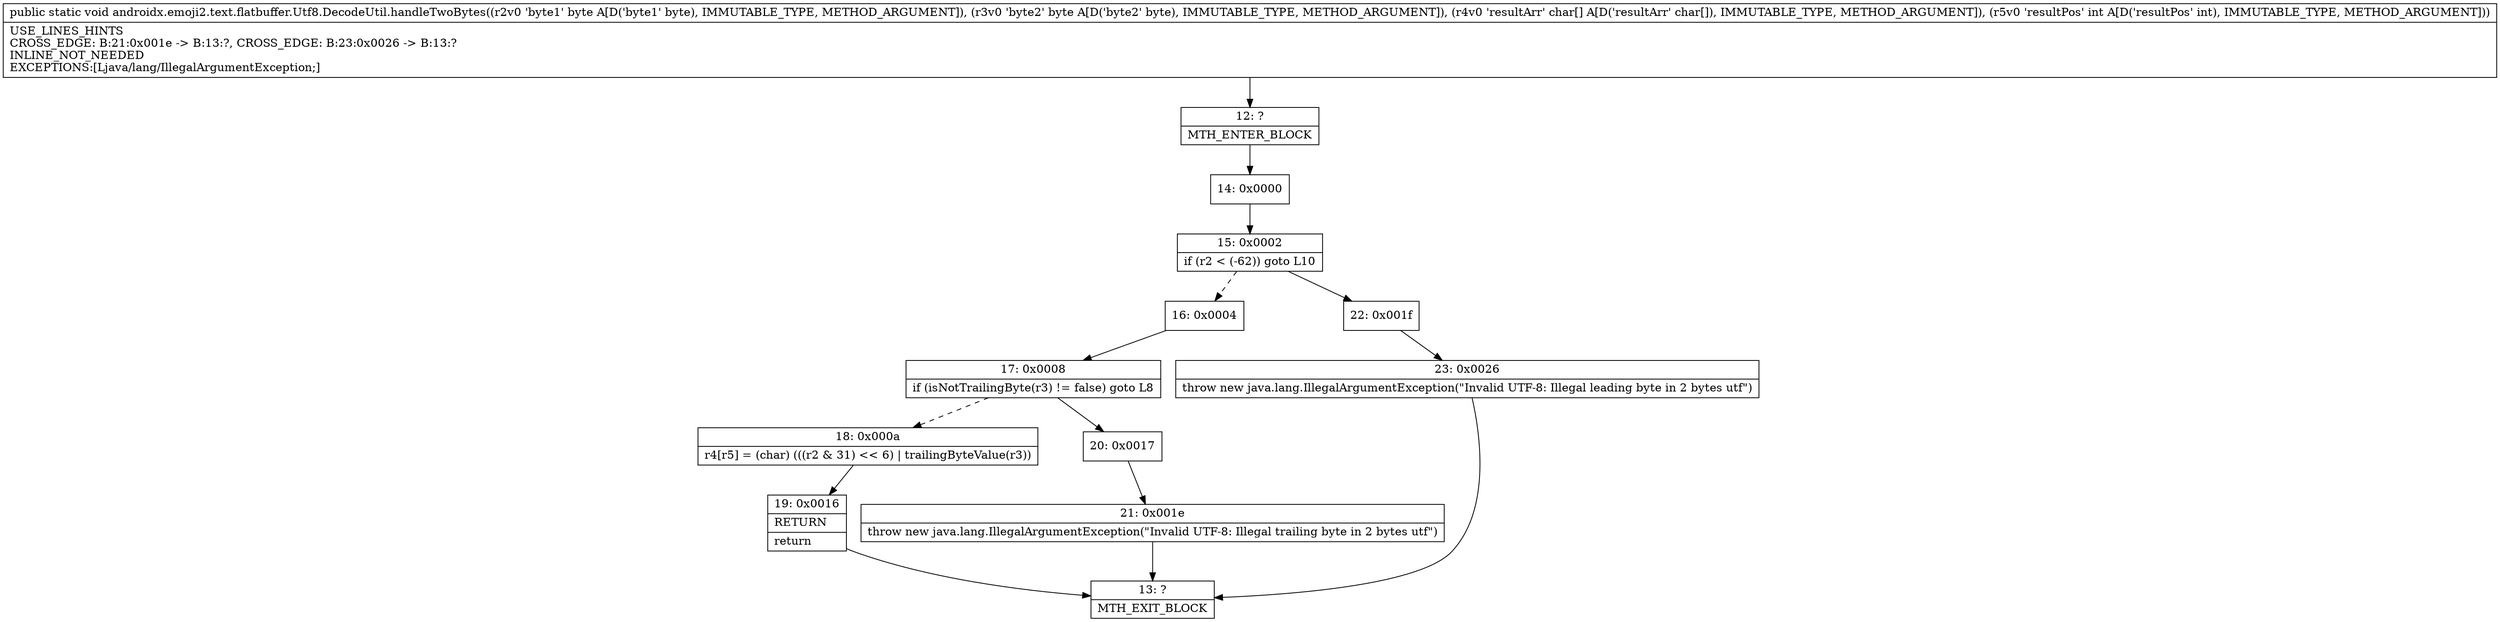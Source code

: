 digraph "CFG forandroidx.emoji2.text.flatbuffer.Utf8.DecodeUtil.handleTwoBytes(BB[CI)V" {
Node_12 [shape=record,label="{12\:\ ?|MTH_ENTER_BLOCK\l}"];
Node_14 [shape=record,label="{14\:\ 0x0000}"];
Node_15 [shape=record,label="{15\:\ 0x0002|if (r2 \< (\-62)) goto L10\l}"];
Node_16 [shape=record,label="{16\:\ 0x0004}"];
Node_17 [shape=record,label="{17\:\ 0x0008|if (isNotTrailingByte(r3) != false) goto L8\l}"];
Node_18 [shape=record,label="{18\:\ 0x000a|r4[r5] = (char) (((r2 & 31) \<\< 6) \| trailingByteValue(r3))\l}"];
Node_19 [shape=record,label="{19\:\ 0x0016|RETURN\l|return\l}"];
Node_13 [shape=record,label="{13\:\ ?|MTH_EXIT_BLOCK\l}"];
Node_20 [shape=record,label="{20\:\ 0x0017}"];
Node_21 [shape=record,label="{21\:\ 0x001e|throw new java.lang.IllegalArgumentException(\"Invalid UTF\-8: Illegal trailing byte in 2 bytes utf\")\l}"];
Node_22 [shape=record,label="{22\:\ 0x001f}"];
Node_23 [shape=record,label="{23\:\ 0x0026|throw new java.lang.IllegalArgumentException(\"Invalid UTF\-8: Illegal leading byte in 2 bytes utf\")\l}"];
MethodNode[shape=record,label="{public static void androidx.emoji2.text.flatbuffer.Utf8.DecodeUtil.handleTwoBytes((r2v0 'byte1' byte A[D('byte1' byte), IMMUTABLE_TYPE, METHOD_ARGUMENT]), (r3v0 'byte2' byte A[D('byte2' byte), IMMUTABLE_TYPE, METHOD_ARGUMENT]), (r4v0 'resultArr' char[] A[D('resultArr' char[]), IMMUTABLE_TYPE, METHOD_ARGUMENT]), (r5v0 'resultPos' int A[D('resultPos' int), IMMUTABLE_TYPE, METHOD_ARGUMENT]))  | USE_LINES_HINTS\lCROSS_EDGE: B:21:0x001e \-\> B:13:?, CROSS_EDGE: B:23:0x0026 \-\> B:13:?\lINLINE_NOT_NEEDED\lEXCEPTIONS:[Ljava\/lang\/IllegalArgumentException;]\l}"];
MethodNode -> Node_12;Node_12 -> Node_14;
Node_14 -> Node_15;
Node_15 -> Node_16[style=dashed];
Node_15 -> Node_22;
Node_16 -> Node_17;
Node_17 -> Node_18[style=dashed];
Node_17 -> Node_20;
Node_18 -> Node_19;
Node_19 -> Node_13;
Node_20 -> Node_21;
Node_21 -> Node_13;
Node_22 -> Node_23;
Node_23 -> Node_13;
}

